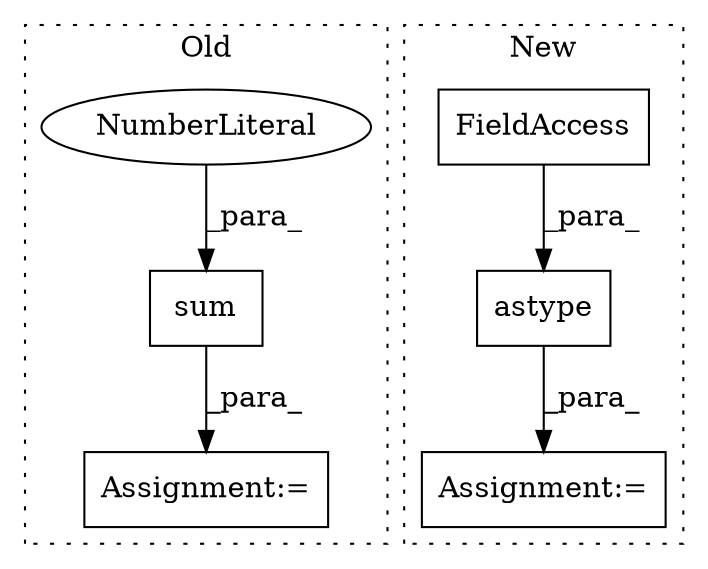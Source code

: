 digraph G {
subgraph cluster0 {
1 [label="sum" a="32" s="3565,3628" l="4,1" shape="box"];
5 [label="Assignment:=" a="7" s="3558" l="1" shape="box"];
6 [label="NumberLiteral" a="34" s="3627" l="1" shape="ellipse"];
label = "Old";
style="dotted";
}
subgraph cluster1 {
2 [label="astype" a="32" s="3595,3615" l="7,1" shape="box"];
3 [label="Assignment:=" a="7" s="3779" l="1" shape="box"];
4 [label="FieldAccess" a="22" s="3602" l="13" shape="box"];
label = "New";
style="dotted";
}
1 -> 5 [label="_para_"];
2 -> 3 [label="_para_"];
4 -> 2 [label="_para_"];
6 -> 1 [label="_para_"];
}